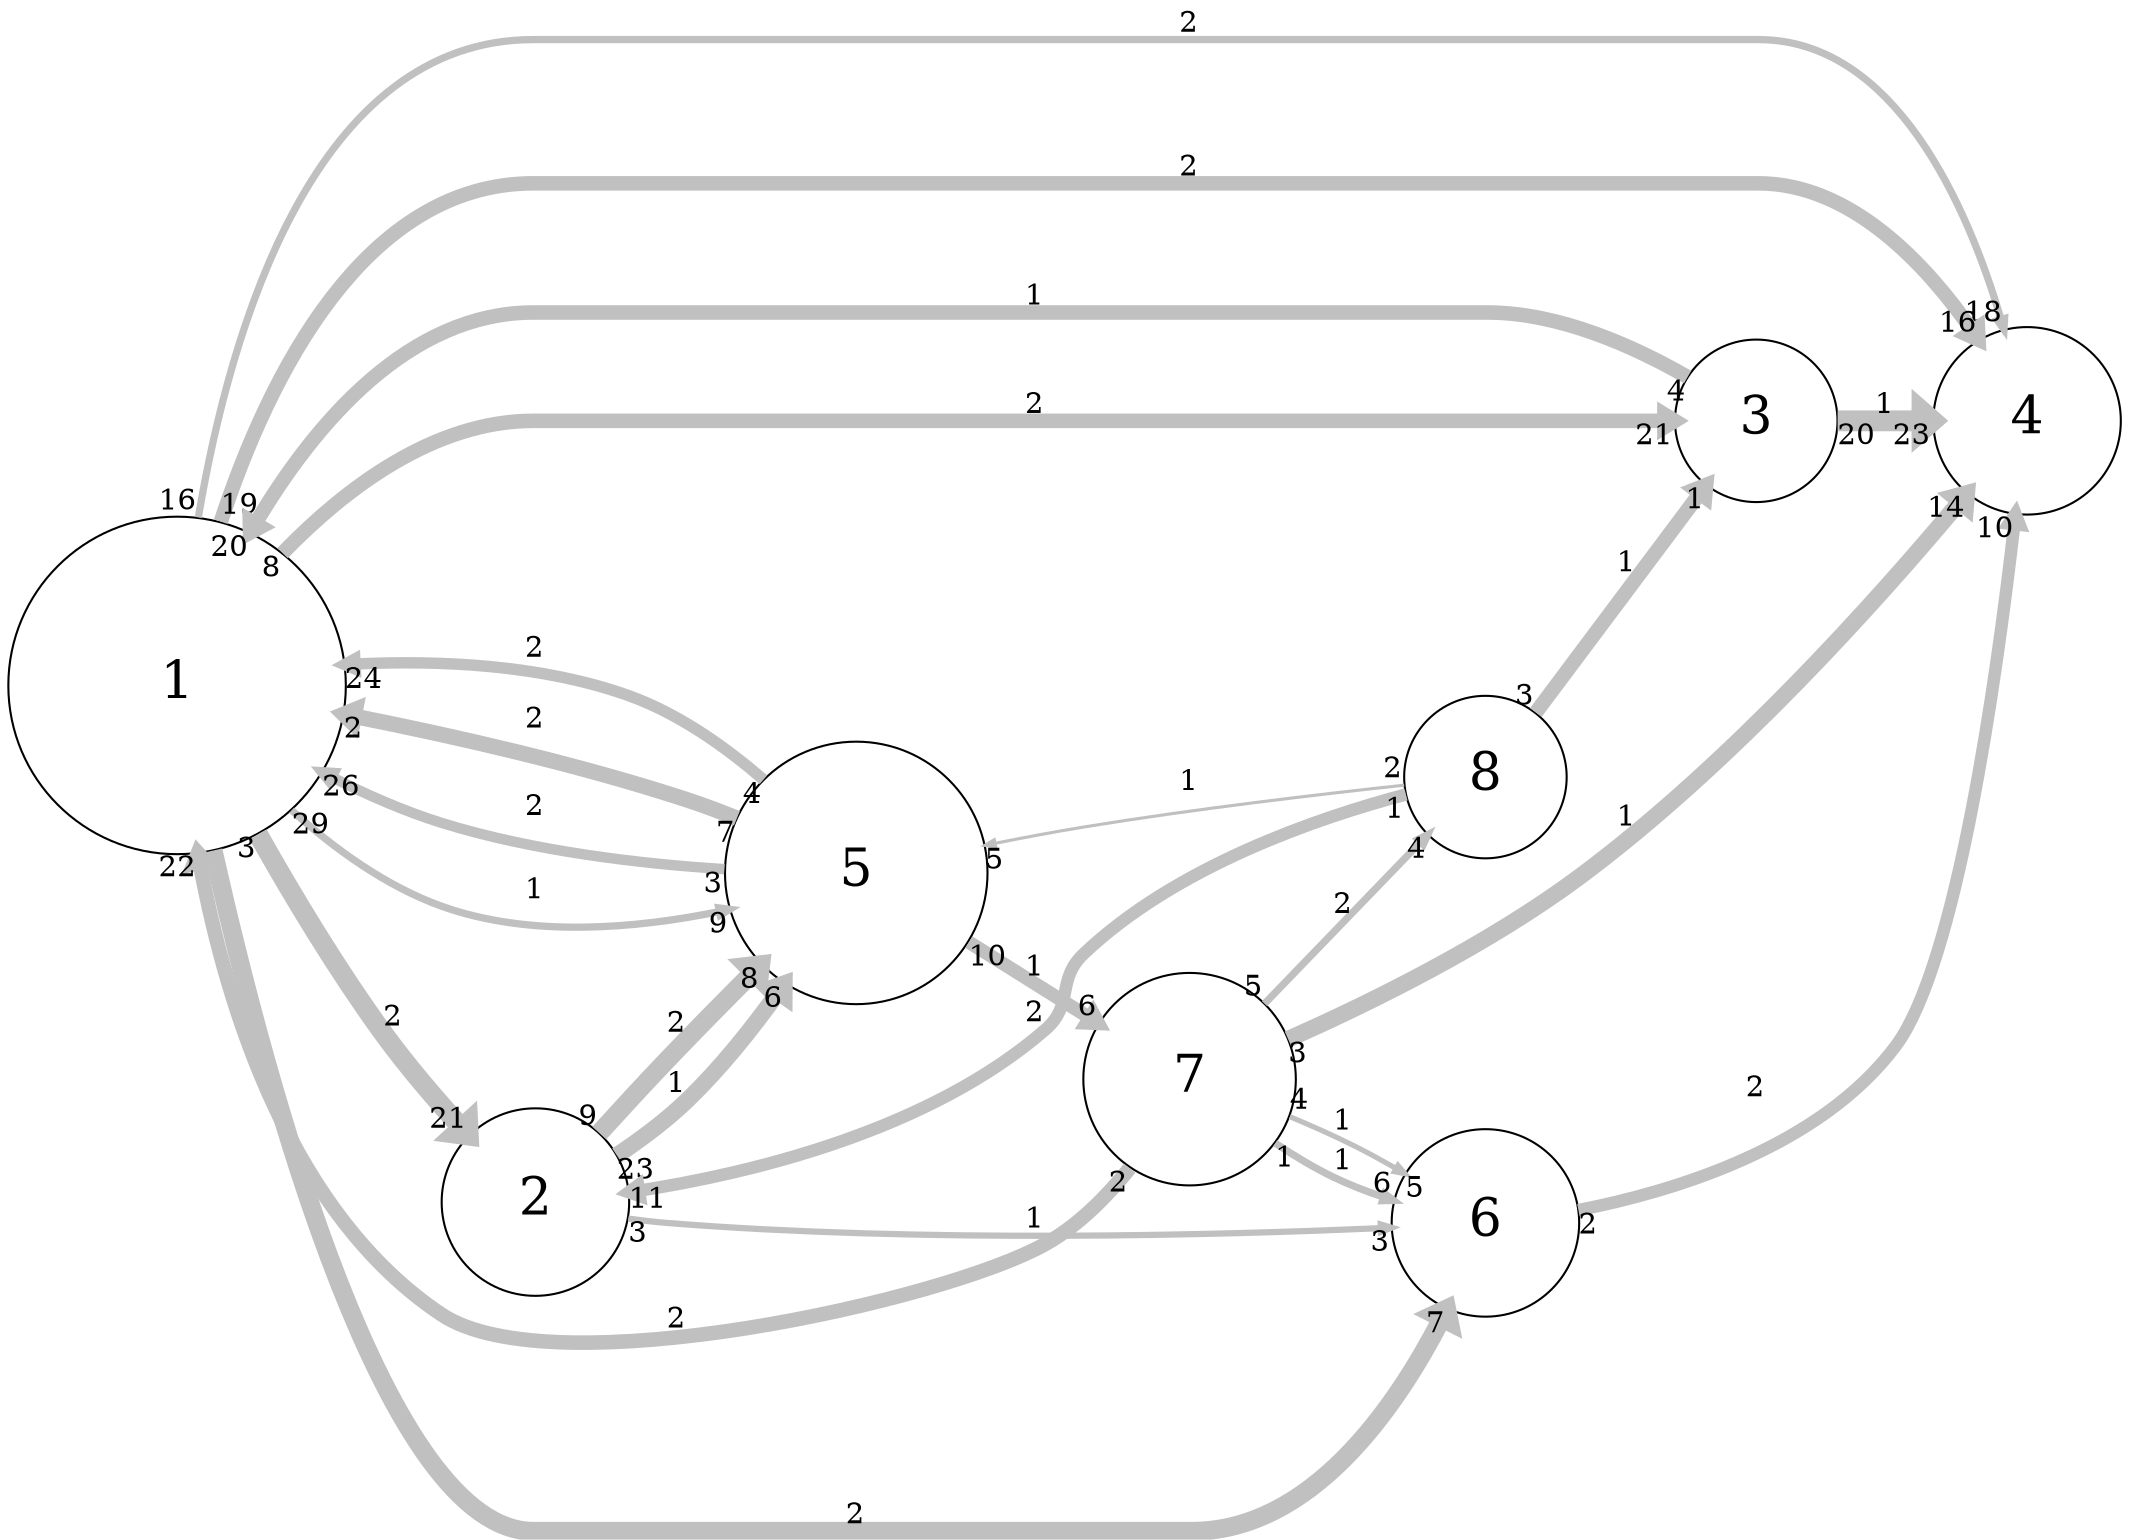 digraph "" {
	graph [bb="0,0,994.5,727.5",
		overlap=false,
		rankdir=LR,
		ratio=0.5,
		scale=1,
		splines=spline
	];
	node [fontsize=25,
		label="\N",
		shape=circle
	];
	edge [arrowsize=0.5,
		splines=true
	];
	0	[height=2.25,
		label=1,
		pos="80.5,403",
		width=2.25];
	1	[height=1.25,
		label=2,
		pos="249.5,156",
		width=1.25];
	0 -> 1	[key=0,
		capacity=2,
		color=grey,
		from_pd=2,
		head_lp="210.59,196.14",
		headlabel=21,
		label=2,
		lp="183.5,241.25",
		penwidth=9.5,
		pos="e,217.34,187.89 118.68,331.29 135.97,300.03 157.66,263.52 180.12,232.5 188.86,220.44 199.18,208.1 209.12,196.95",
		pt=2,
		tail_lp="122.06,323.04",
		taillabel=3,
		to_pd=20];
	2	[height=1.0833,
		label=3,
		pos="822.5,530",
		width=1.0833];
	0 -> 2	[key=0,
		capacity=2,
		color=grey,
		from_pd=7,
		head_lp="776.63,516.99",
		headlabel=21,
		label=2,
		lp="484.5,492.25",
		penwidth=7.0,
		pos="e,783.38,525.24 158.99,423.76 174.03,427.44 189.71,431.03 204.5,434 414.06,476.01 666.78,510.25 771.9,523.77",
		pt=7,
		tail_lp="162.37,415.51",
		taillabel=8,
		to_pd=20];
	3	[height=1.25,
		label=4,
		pos="949.5,530",
		width=1.25];
	0 -> 3	[key=0,
		capacity=2,
		color=grey,
		from_pd=15,
		head_lp="945.44,582.07",
		headlabel=18,
		label=2,
		lp="557.5,719.25",
		penwidth=3.5,
		pos="e,938.69,573.82 90.302,483.52 105.26,574.78 144.94,711 248.5,711 248.5,711 248.5,711 823.5,711 886.06,711 919.73,636.89 935.88,583.52",
		pt=14,
		tail_lp="83.552,491.77",
		taillabel=16,
		to_pd=17];
	0 -> 3	[key=1,
		capacity=2,
		color=grey,
		from_pd=18,
		head_lp="919.32,577.07",
		headlabel=16,
		label=2,
		lp="557.5,649.25",
		penwidth=7.0,
		pos="e,926.07,568.82 101.34,481.59 124.11,550.91 169,641 248.5,641 248.5,641 248.5,641 823.5,641 864,641 897.5,608.01 919.58,578",
		pt=7,
		tail_lp="108.09,489.84",
		taillabel=19,
		to_pd=15];
	4	[height=1.75,
		label=5,
		pos="400.5,316",
		width=1.75];
	0 -> 4	[key=0,
		capacity=1,
		color=grey,
		from_pd=28,
		head_lp="337.18,287.44",
		headlabel=9,
		label=1,
		lp="249.5,303.25",
		penwidth=3.5,
		pos="e,340.56,295.69 133.79,341.88 153.76,322.95 178.13,304.47 204.5,294.5 244.74,279.29 292.73,284.32 331.04,293.32",
		pt=14,
		tail_lp="140.54,333.63",
		taillabel=29,
		to_pd=8];
	5	[height=1.25,
		label=6,
		pos="695.5,152",
		width=1.25];
	0 -> 5	[key=0,
		capacity=2,
		color=grey,
		from_pd=0,
		head_lp="674.87,101.81",
		headlabel=7,
		label=2,
		lp="400.5,8.25",
		penwidth=9.0,
		pos="e,678.24,110.06 97.589,323.38 123.64,205.93 179.2,0 248.5,0 248.5,0 248.5,0 558.5,0 613.18,0 651.37,55.302 673.08,99.191",
		pt=3,
		tail_lp="100.96,315.13",
		taillabel=1,
		to_pd=6];
	1 -> 4	[key=0,
		capacity=2,
		color=grey,
		from_pd=8,
		head_lp="353.51,278.49",
		headlabel=8,
		label=2,
		lp="316.5,235.25",
		penwidth=9.0,
		pos="e,356.89,270.24 281.01,188.76 300.5,209.69 326.24,237.34 348.76,261.51",
		pt=3,
		tail_lp="277.64,197.01",
		taillabel=9,
		to_pd=7];
	1 -> 4	[key=1,
		capacity=1,
		color=grey,
		from_pd=22,
		head_lp="362.55,254.68",
		headlabel=6,
		label=1,
		lp="316.5,215.25",
		penwidth=8.0,
		pos="e,365.93,262.93 287.87,179.94 298.76,187.76 310.29,196.91 319.88,206.5 333.97,220.61 347.47,237.39 359.22,253.53",
		pt=5,
		tail_lp="294.62,171.69",
		taillabel=23,
		to_pd=5];
	1 -> 5	[key=0,
		capacity=1,
		color=grey,
		from_pd=2,
		head_lp="646.94,139.55",
		headlabel=3,
		label=1,
		lp="484.5,148.25",
		penwidth=3.0,
		pos="e,650.32,147.8 294.18,147.48 300.52,146.49 306.97,145.62 313.12,145 429.7,133.26 567.31,141.09 641.19,147.05",
		pt=15,
		tail_lp="297.56,139.23",
		taillabel=3,
		to_pd=2];
	2 -> 0	[key=0,
		capacity=1,
		color=grey,
		from_pd=3,
		head_lp="160.76,446.13",
		headlabel=20,
		label=1,
		lp="484.5,522.25",
		penwidth=7.0,
		pos="e,154.01,437.88 783.56,535.42 777.65,536.08 771.61,536.64 765.88,537 714.54,540.22 701.64,533.49 650.5,528 450.93,506.58 395.83,\
517.65 204.5,457 191.34,452.83 177.7,447.7 164.49,442.28",
		pt=7,
		tail_lp="780.18,543.67",
		taillabel=4,
		to_pd=19];
	2 -> 3	[key=0,
		capacity=1,
		color=grey,
		from_pd=19,
		head_lp="897.67,521.75",
		headlabel=23,
		label=1,
		lp="883.5,538.25",
		penwidth=10.0,
		pos="e,904.42,530 861.68,530 871.28,530 881.78,530 892.06,530",
		pt=1,
		tail_lp="868.43,521.75",
		taillabel=20,
		to_pd=22];
	4 -> 0	[key=0,
		capacity=2,
		color=grey,
		from_pd=6,
		head_lp="163.73,395.67",
		headlabel=2,
		label=2,
		lp="249.5,386.25",
		penwidth=7.5,
		pos="e,160.36,387.42 341.99,339.47 334.6,342.17 327.1,344.75 319.88,347 271.61,362.02 216.76,375.17 171.85,384.94",
		pt=6,
		tail_lp="338.62,347.72",
		taillabel=7,
		to_pd=1];
	4 -> 0	[key=1,
		capacity=2,
		color=grey,
		from_pd=2,
		head_lp="156.01,351.27",
		headlabel=26,
		label=2,
		lp="249.5,344.25",
		penwidth=5.0,
		pos="e,149.26,359.52 337.2,315.91 298.28,317.39 247.56,322.14 204.5,335.5 189.28,340.22 173.81,346.93 159.21,354.32",
		pt=11,
		tail_lp="333.83,307.66",
		taillabel=3,
		to_pd=25];
	4 -> 0	[key=2,
		capacity=2,
		color=grey,
		from_pd=3,
		head_lp="168.06,421.1",
		headlabel=24,
		label=2,
		lp="249.5,422.25",
		penwidth=5.5,
		pos="e,161.31,412.85 355.6,360.48 338.11,375.29 316.82,390.02 294.5,398 256.06,411.74 211.18,414.56 172.56,413.33",
		pt=10,
		tail_lp="358.97,368.73",
		taillabel=4,
		to_pd=23];
	6	[height=1.4167,
		label=7,
		pos="557.5,214",
		width=1.4167];
	4 -> 6	[key=0,
		capacity=1,
		color=grey,
		from_pd=9,
		head_lp="518,233.31",
		headlabel=6,
		label=1,
		lp="484.5,270.25",
		penwidth=6.5,
		pos="e,514.62,241.56 453.54,281.75 470.16,270.82 488.53,258.73 505.1,247.82",
		pt=8,
		tail_lp="460.29,273.5",
		taillabel=10,
		to_pd=5];
	5 -> 3	[key=0,
		capacity=2,
		color=grey,
		from_pd=1,
		head_lp="936.65,476.94",
		headlabel=10,
		label=2,
		lp="822.5,215.25",
		penwidth=6.0,
		pos="e,943.4,485.19 740.48,157.7 785.58,166.11 853.69,186.5 886.88,235 913.05,273.25 932.51,399.83 942.01,474.17",
		pt=9,
		tail_lp="743.85,149.45",
		taillabel=2,
		to_pd=9];
	6 -> 0	[key=0,
		capacity=2,
		color=grey,
		from_pd=1,
		head_lp="83.16,313.94",
		headlabel=22,
		label=2,
		lp="316.5,101.25",
		penwidth=7.0,
		pos="e,89.91,322.19 528.29,171.84 517.24,158.39 503.44,144.74 487.88,136 445.87,112.41 256.26,67.234 204.5,102 135.55,148.31 105.23,240.81 \
91.906,311.11",
		pt=7,
		tail_lp="524.92,163.59",
		taillabel=2,
		to_pd=21];
	6 -> 3	[key=0,
		capacity=1,
		color=grey,
		from_pd=2,
		head_lp="914.39,486.54",
		headlabel=14,
		label=1,
		lp="762.5,339.25",
		penwidth=8.0,
		pos="e,921.14,494.79 605.05,233.74 643.35,251.14 698.04,278.7 740.5,311 808.96,363.09 875.1,438.36 913.78,485.71",
		pt=5,
		tail_lp="608.43,225.49",
		taillabel=3,
		to_pd=13];
	6 -> 5	[key=0,
		capacity=1,
		color=grey,
		from_pd=0,
		head_lp="647.68,168.27",
		headlabel=6,
		label=1,
		lp="629.5,177.25",
		penwidth=3.5,
		pos="e,651.06,160.02 598.63,183.63 607.37,178 616.8,172.6 626.12,168.5 631.02,166.35 636.23,164.45 641.52,162.78",
		pt=14,
		tail_lp="602.01,175.38",
		taillabel=1,
		to_pd=5];
	6 -> 5	[key=1,
		capacity=1,
		color=grey,
		from_pd=3,
		head_lp="659.11,165.41",
		headlabel=5,
		label=1,
		lp="629.5,196.25",
		penwidth=2.5,
		pos="e,655.74,173.66 605.67,196.59 614.78,192.95 624.19,189 632.88,185 637.91,182.68 643.11,180.14 648.26,177.52",
		pt=16,
		tail_lp="609.05,188.34",
		taillabel=4,
		to_pd=4];
	7	[height=1.0833,
		label=8,
		pos="695.5,359",
		width=1.0833];
	6 -> 7	[key=0,
		capacity=2,
		color=grey,
		from_pd=4,
		head_lp="664.68,322.55",
		headlabel=4,
		label=2,
		lp="629.5,299.25",
		penwidth=3.5,
		pos="e,668.05,330.8 593.17,250.96 614.01,273.18 640.39,301.31 661.02,323.3",
		pt=14,
		tail_lp="589.8,259.21",
		taillabel=5,
		to_pd=3];
	7 -> 1	[key=0,
		capacity=2,
		color=grey,
		from_pd=0,
		head_lp="301.21,154.18",
		headlabel=11,
		label=2,
		lp="484.5,250.25",
		penwidth=6.0,
		pos="e,294.46,162.43 658.54,345.8 610.85,327.79 529.96,295.32 506.5,274 494.18,262.8 500.63,252.2 487.88,241.5 435.04,197.17 357.41,175.03 \
305.46,164.55",
		pt=9,
		tail_lp="655.17,337.55",
		taillabel=1,
		to_pd=10];
	7 -> 2	[key=0,
		capacity=1,
		color=grey,
		from_pd=2,
		head_lp="802.09,490.58",
		headlabel=1,
		label=1,
		lp="762.5,458.25",
		penwidth=7.0,
		pos="e,798.72,498.83 719.43,390.36 739.87,418.33 769.9,459.41 792.1,489.78",
		pt=7,
		tail_lp="716.05,398.61",
		taillabel=3,
		to_pd=0];
	7 -> 4	[key=0,
		capacity=1,
		color=grey,
		from_pd=1,
		head_lp="466.47,317.97",
		headlabel=5,
		label=1,
		lp="557.5,356.25",
		penwidth=1.5,
		pos="e,463.09,326.22 656.65,354.03 618.66,348.97 558.47,340.8 506.5,333 494.75,331.24 482.26,329.28 470.16,327.35",
		pt=18,
		tail_lp="653.28,362.28",
		taillabel=2,
		to_pd=4];
}
